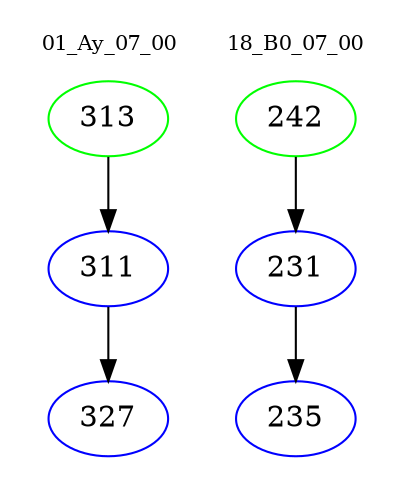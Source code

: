 digraph{
subgraph cluster_0 {
color = white
label = "01_Ay_07_00";
fontsize=10;
T0_313 [label="313", color="green"]
T0_313 -> T0_311 [color="black"]
T0_311 [label="311", color="blue"]
T0_311 -> T0_327 [color="black"]
T0_327 [label="327", color="blue"]
}
subgraph cluster_1 {
color = white
label = "18_B0_07_00";
fontsize=10;
T1_242 [label="242", color="green"]
T1_242 -> T1_231 [color="black"]
T1_231 [label="231", color="blue"]
T1_231 -> T1_235 [color="black"]
T1_235 [label="235", color="blue"]
}
}
